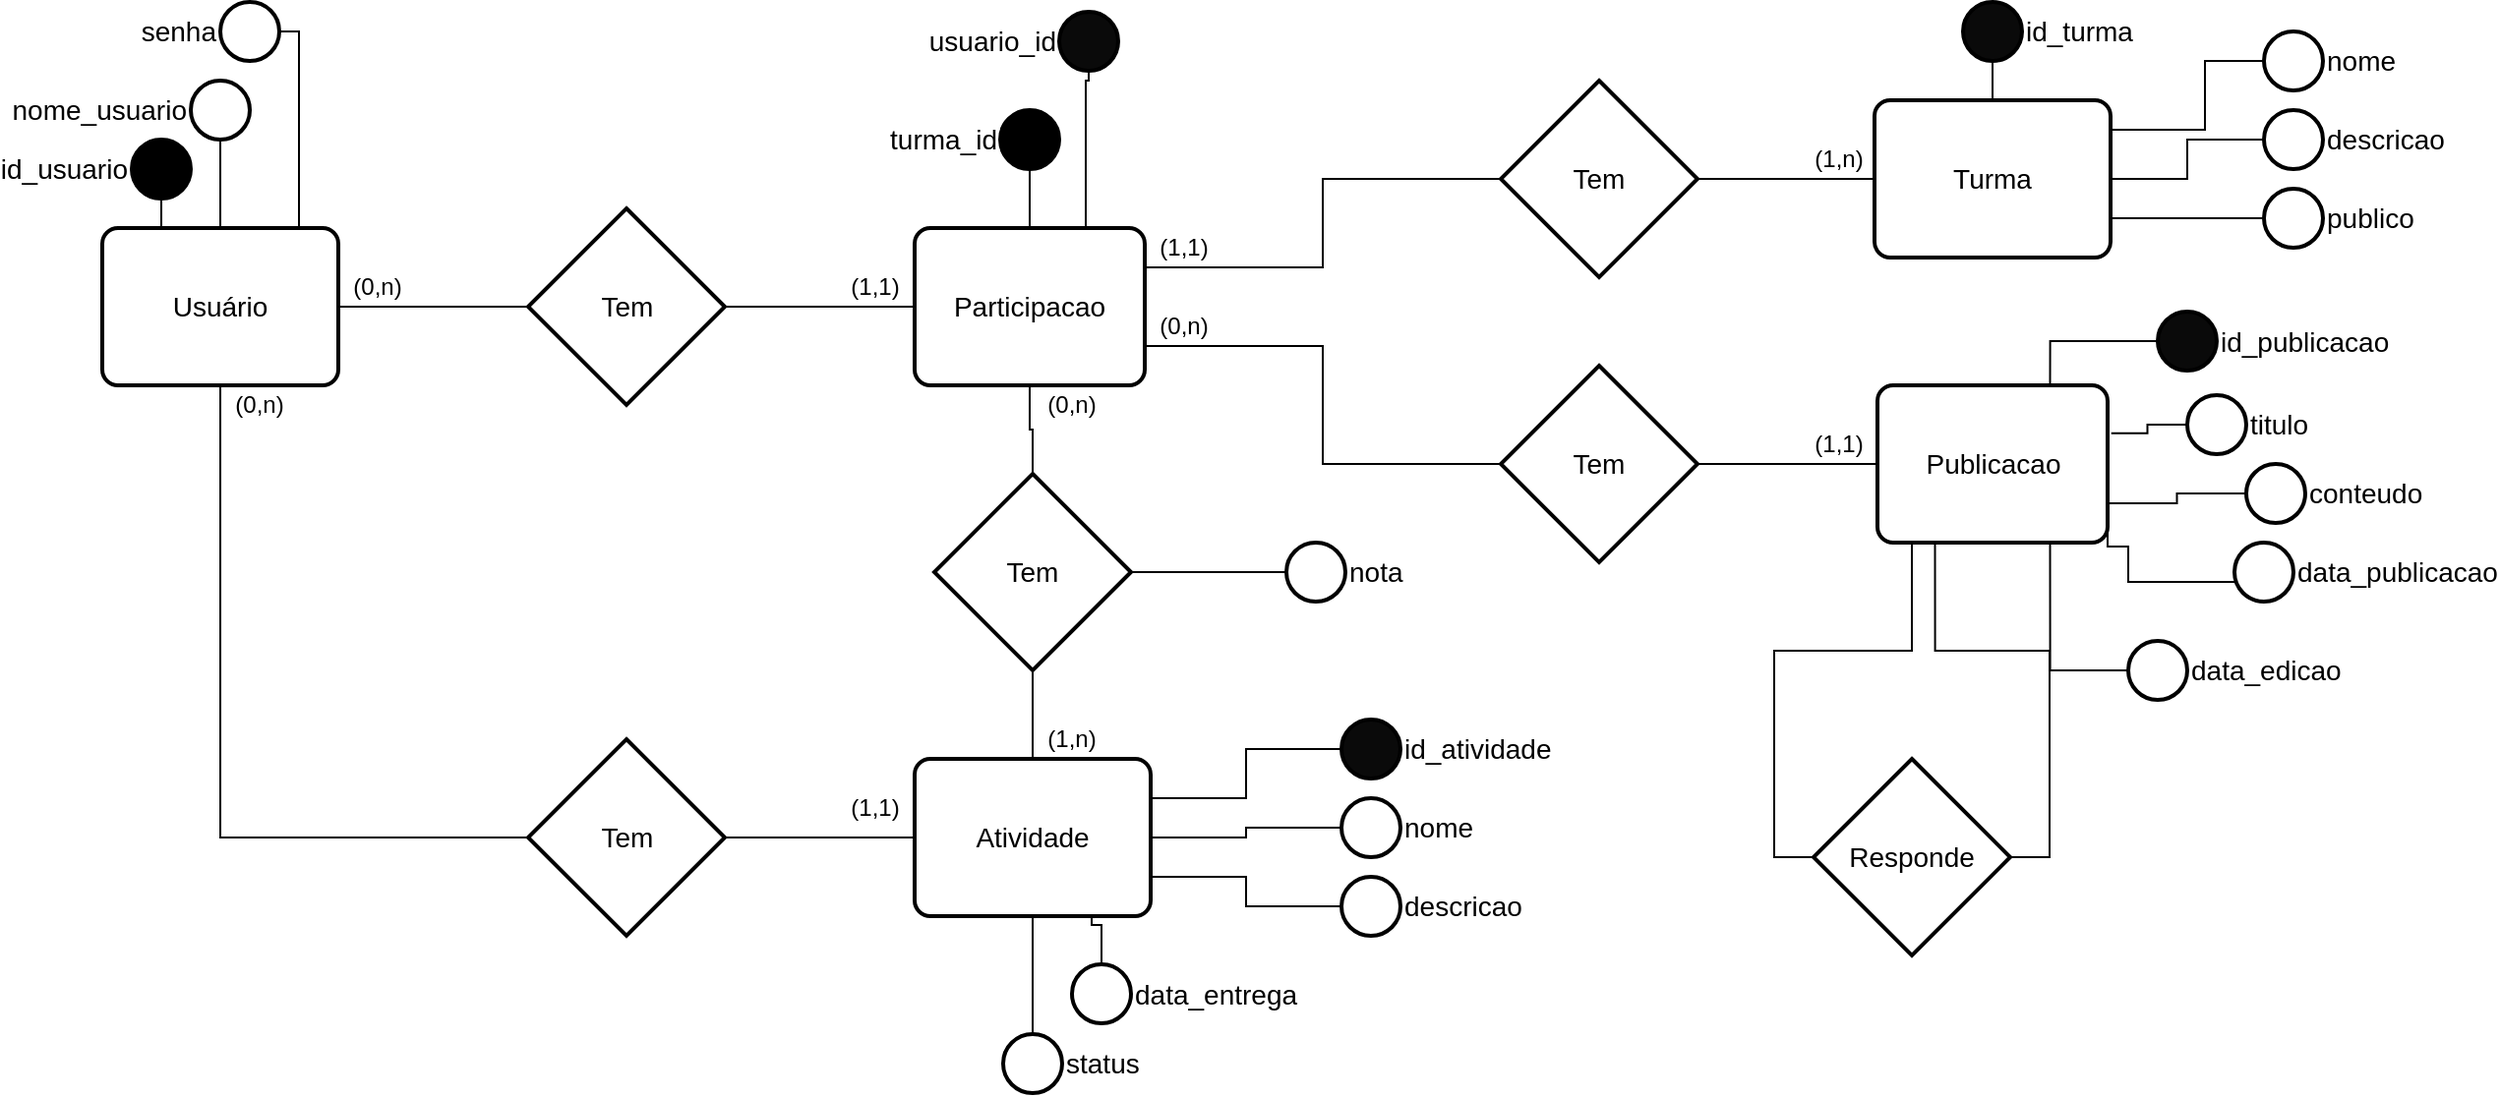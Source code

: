 <mxfile version="12.2.3" type="device" pages="1"><diagram id="1NzemA9buPSLiskwTrJ7" name="Page-1"><mxGraphModel dx="1813" dy="958" grid="1" gridSize="10" guides="1" tooltips="1" connect="1" arrows="1" fold="1" page="1" pageScale="1" pageWidth="827" pageHeight="1169" math="0" shadow="0"><root><mxCell id="0"/><mxCell id="1" parent="0"/><mxCell id="9ZenXSPTYZqUJjScx17z-2" style="edgeStyle=orthogonalEdgeStyle;rounded=0;orthogonalLoop=1;jettySize=auto;html=1;endArrow=none;endFill=0;" parent="1" source="J0HTrWGqO-KorHktwNzo-1" target="9ZenXSPTYZqUJjScx17z-1" edge="1"><mxGeometry relative="1" as="geometry"/></mxCell><mxCell id="J0HTrWGqO-KorHktwNzo-1" value="Usuário" style="strokeWidth=2;rounded=1;arcSize=10;whiteSpace=wrap;html=1;align=center;fontSize=14;" parent="1" vertex="1"><mxGeometry x="240" y="210" width="120" height="80" as="geometry"/></mxCell><mxCell id="c0Dz_WPzKCi8n1MgkS9K-12" style="edgeStyle=orthogonalEdgeStyle;rounded=0;orthogonalLoop=1;jettySize=auto;html=1;exitX=1;exitY=0.75;exitDx=0;exitDy=0;entryX=0;entryY=0.5;entryDx=0;entryDy=0;endArrow=none;endFill=0;" edge="1" parent="1" source="J0HTrWGqO-KorHktwNzo-2" target="c0Dz_WPzKCi8n1MgkS9K-9"><mxGeometry relative="1" as="geometry"/></mxCell><mxCell id="J0HTrWGqO-KorHktwNzo-2" value="Turma" style="strokeWidth=2;rounded=1;arcSize=10;whiteSpace=wrap;html=1;align=center;fontSize=14;" parent="1" vertex="1"><mxGeometry x="1141" y="145" width="120" height="80" as="geometry"/></mxCell><mxCell id="J0HTrWGqO-KorHktwNzo-6" value="Atividade" style="strokeWidth=2;rounded=1;arcSize=10;whiteSpace=wrap;html=1;align=center;fontSize=14;" parent="1" vertex="1"><mxGeometry x="653" y="480" width="120" height="80" as="geometry"/></mxCell><mxCell id="J0HTrWGqO-KorHktwNzo-7" value="&lt;div&gt;Publicacao&lt;/div&gt;" style="strokeWidth=2;rounded=1;arcSize=10;whiteSpace=wrap;html=1;align=center;fontSize=14;" parent="1" vertex="1"><mxGeometry x="1142.5" y="290" width="117" height="80" as="geometry"/></mxCell><mxCell id="J0HTrWGqO-KorHktwNzo-8" value="&lt;div&gt;Participacao&lt;/div&gt;" style="strokeWidth=2;rounded=1;arcSize=10;whiteSpace=wrap;html=1;align=center;fontSize=14;" parent="1" vertex="1"><mxGeometry x="653" y="210" width="117" height="80" as="geometry"/></mxCell><mxCell id="9ZenXSPTYZqUJjScx17z-3" style="edgeStyle=orthogonalEdgeStyle;rounded=0;orthogonalLoop=1;jettySize=auto;html=1;endArrow=none;endFill=0;" parent="1" source="9ZenXSPTYZqUJjScx17z-1" target="J0HTrWGqO-KorHktwNzo-8" edge="1"><mxGeometry relative="1" as="geometry"/></mxCell><mxCell id="9ZenXSPTYZqUJjScx17z-1" value="&lt;div&gt;Tem&lt;/div&gt;" style="shape=rhombus;strokeWidth=2;fontSize=17;perimeter=rhombusPerimeter;whiteSpace=wrap;html=1;align=center;fontSize=14;" parent="1" vertex="1"><mxGeometry x="456.5" y="200" width="100" height="100" as="geometry"/></mxCell><mxCell id="9ZenXSPTYZqUJjScx17z-5" style="edgeStyle=orthogonalEdgeStyle;rounded=0;orthogonalLoop=1;jettySize=auto;html=1;endArrow=none;endFill=0;entryX=1;entryY=0.25;entryDx=0;entryDy=0;" parent="1" source="9ZenXSPTYZqUJjScx17z-4" target="J0HTrWGqO-KorHktwNzo-8" edge="1"><mxGeometry relative="1" as="geometry"><mxPoint x="780" y="230" as="targetPoint"/></mxGeometry></mxCell><mxCell id="9ZenXSPTYZqUJjScx17z-6" style="edgeStyle=orthogonalEdgeStyle;rounded=0;orthogonalLoop=1;jettySize=auto;html=1;endArrow=none;endFill=0;" parent="1" source="9ZenXSPTYZqUJjScx17z-4" target="J0HTrWGqO-KorHktwNzo-2" edge="1"><mxGeometry relative="1" as="geometry"/></mxCell><mxCell id="9ZenXSPTYZqUJjScx17z-4" value="Tem" style="shape=rhombus;strokeWidth=2;fontSize=17;perimeter=rhombusPerimeter;whiteSpace=wrap;html=1;align=center;fontSize=14;" parent="1" vertex="1"><mxGeometry x="951" y="135" width="100" height="100" as="geometry"/></mxCell><mxCell id="9ZenXSPTYZqUJjScx17z-12" style="edgeStyle=orthogonalEdgeStyle;rounded=0;orthogonalLoop=1;jettySize=auto;html=1;endArrow=none;endFill=0;" parent="1" source="9ZenXSPTYZqUJjScx17z-11" target="J0HTrWGqO-KorHktwNzo-1" edge="1"><mxGeometry relative="1" as="geometry"><Array as="points"><mxPoint x="340" y="200"/><mxPoint x="340" y="200"/></Array></mxGeometry></mxCell><mxCell id="9ZenXSPTYZqUJjScx17z-11" value="senha" style="ellipse;shape=ellipse;margin=10;strokeWidth=2;fontSize=14;whiteSpace=wrap;html=1;align=right;labelPosition=left;verticalLabelPosition=middle;verticalAlign=middle;strokeColor=#000000;" parent="1" vertex="1"><mxGeometry x="300" y="95" width="30" height="30" as="geometry"/></mxCell><mxCell id="9ZenXSPTYZqUJjScx17z-22" style="edgeStyle=orthogonalEdgeStyle;rounded=0;orthogonalLoop=1;jettySize=auto;html=1;endArrow=none;endFill=0;fontColor=#FFFFFF;" parent="1" source="9ZenXSPTYZqUJjScx17z-15" target="J0HTrWGqO-KorHktwNzo-1" edge="1"><mxGeometry relative="1" as="geometry"><Array as="points"/></mxGeometry></mxCell><mxCell id="9ZenXSPTYZqUJjScx17z-15" value="&lt;div&gt;nome_usuario&lt;/div&gt;" style="ellipse;shape=ellipse;margin=10;strokeWidth=2;fontSize=14;whiteSpace=wrap;html=1;align=right;shadow=0;fillColor=#FFFFFF;labelPosition=left;verticalLabelPosition=middle;verticalAlign=middle;" parent="1" vertex="1"><mxGeometry x="285" y="135" width="30" height="30" as="geometry"/></mxCell><mxCell id="9ZenXSPTYZqUJjScx17z-25" style="edgeStyle=orthogonalEdgeStyle;rounded=0;orthogonalLoop=1;jettySize=auto;html=1;endArrow=none;endFill=0;fontColor=#FFFFFF;exitX=0.5;exitY=1;exitDx=0;exitDy=0;" parent="1" source="9ZenXSPTYZqUJjScx17z-23" target="J0HTrWGqO-KorHktwNzo-8" edge="1"><mxGeometry relative="1" as="geometry"><Array as="points"><mxPoint x="740" y="135"/></Array></mxGeometry></mxCell><mxCell id="9ZenXSPTYZqUJjScx17z-23" value="usuario_id" style="ellipse;shape=ellipse;margin=10;strokeWidth=2;fontSize=14;whiteSpace=wrap;html=1;align=right;shadow=0;fillColor=#0A0A0A;labelPosition=left;verticalLabelPosition=middle;verticalAlign=middle;" parent="1" vertex="1"><mxGeometry x="726.5" y="100" width="30" height="30" as="geometry"/></mxCell><mxCell id="9ZenXSPTYZqUJjScx17z-30" style="edgeStyle=orthogonalEdgeStyle;rounded=0;orthogonalLoop=1;jettySize=auto;html=1;endArrow=none;endFill=0;fontColor=#FFFFFF;" parent="1" source="9ZenXSPTYZqUJjScx17z-27" target="J0HTrWGqO-KorHktwNzo-8" edge="1"><mxGeometry relative="1" as="geometry"/></mxCell><mxCell id="9ZenXSPTYZqUJjScx17z-27" value="&lt;div&gt;turma_id&lt;/div&gt;" style="ellipse;shape=ellipse;margin=10;strokeWidth=2;fontSize=14;whiteSpace=wrap;html=1;align=right;shadow=0;fillColor=#000000;labelPosition=left;verticalLabelPosition=middle;verticalAlign=middle;" parent="1" vertex="1"><mxGeometry x="696.5" y="150" width="30" height="30" as="geometry"/></mxCell><mxCell id="9ZenXSPTYZqUJjScx17z-32" style="edgeStyle=orthogonalEdgeStyle;rounded=0;orthogonalLoop=1;jettySize=auto;html=1;endArrow=none;endFill=0;fontColor=#FFFFFF;" parent="1" source="9ZenXSPTYZqUJjScx17z-31" target="J0HTrWGqO-KorHktwNzo-2" edge="1"><mxGeometry relative="1" as="geometry"/></mxCell><mxCell id="9ZenXSPTYZqUJjScx17z-31" value="id_turma" style="ellipse;shape=ellipse;margin=10;strokeWidth=2;fontSize=14;whiteSpace=wrap;html=1;align=left;shadow=0;fillColor=#0A0A0A;labelPosition=right;verticalLabelPosition=middle;verticalAlign=middle;" parent="1" vertex="1"><mxGeometry x="1186" y="95" width="30" height="30" as="geometry"/></mxCell><mxCell id="9ZenXSPTYZqUJjScx17z-35" style="edgeStyle=orthogonalEdgeStyle;rounded=0;orthogonalLoop=1;jettySize=auto;html=1;endArrow=none;endFill=0;fontColor=#FFFFFF;exitX=0;exitY=0.5;exitDx=0;exitDy=0;" parent="1" source="9ZenXSPTYZqUJjScx17z-33" target="J0HTrWGqO-KorHktwNzo-2" edge="1"><mxGeometry relative="1" as="geometry"><Array as="points"><mxPoint x="1309" y="160"/></Array></mxGeometry></mxCell><mxCell id="9ZenXSPTYZqUJjScx17z-33" value="nome" style="ellipse;shape=ellipse;margin=10;strokeWidth=2;fontSize=14;whiteSpace=wrap;html=1;align=left;shadow=0;fillColor=#FFFFFF;labelPosition=right;verticalLabelPosition=middle;verticalAlign=middle;" parent="1" vertex="1"><mxGeometry x="1339" y="110" width="30" height="30" as="geometry"/></mxCell><mxCell id="9ZenXSPTYZqUJjScx17z-39" style="edgeStyle=orthogonalEdgeStyle;rounded=0;orthogonalLoop=1;jettySize=auto;html=1;endArrow=none;endFill=0;fontColor=#FFFFFF;" parent="1" source="9ZenXSPTYZqUJjScx17z-37" target="J0HTrWGqO-KorHktwNzo-2" edge="1"><mxGeometry relative="1" as="geometry"/></mxCell><mxCell id="9ZenXSPTYZqUJjScx17z-37" value="descricao" style="ellipse;shape=ellipse;margin=10;strokeWidth=2;fontSize=14;whiteSpace=wrap;html=1;align=left;shadow=0;fillColor=#FFFFFF;labelPosition=right;verticalLabelPosition=middle;verticalAlign=middle;" parent="1" vertex="1"><mxGeometry x="1339" y="150" width="30" height="30" as="geometry"/></mxCell><mxCell id="9ZenXSPTYZqUJjScx17z-41" style="edgeStyle=orthogonalEdgeStyle;rounded=0;orthogonalLoop=1;jettySize=auto;html=1;entryX=1;entryY=0.75;entryDx=0;entryDy=0;endArrow=none;endFill=0;fontColor=#FFFFFF;" parent="1" source="9ZenXSPTYZqUJjScx17z-40" target="J0HTrWGqO-KorHktwNzo-8" edge="1"><mxGeometry relative="1" as="geometry"/></mxCell><mxCell id="9ZenXSPTYZqUJjScx17z-42" style="edgeStyle=orthogonalEdgeStyle;rounded=0;orthogonalLoop=1;jettySize=auto;html=1;endArrow=none;endFill=0;fontColor=#FFFFFF;" parent="1" source="9ZenXSPTYZqUJjScx17z-40" target="J0HTrWGqO-KorHktwNzo-7" edge="1"><mxGeometry relative="1" as="geometry"/></mxCell><mxCell id="9ZenXSPTYZqUJjScx17z-40" value="Tem" style="shape=rhombus;strokeWidth=2;fontSize=17;perimeter=rhombusPerimeter;whiteSpace=wrap;html=1;align=center;fontSize=14;shadow=0;fillColor=#FFFFFF;" parent="1" vertex="1"><mxGeometry x="951" y="280" width="100" height="100" as="geometry"/></mxCell><mxCell id="9ZenXSPTYZqUJjScx17z-43" value="(0,n)" style="text;html=1;strokeColor=none;fillColor=none;align=center;verticalAlign=middle;whiteSpace=wrap;rounded=0;shadow=0;fontColor=#000000;" parent="1" vertex="1"><mxGeometry x="360" y="230" width="40" height="20" as="geometry"/></mxCell><mxCell id="9ZenXSPTYZqUJjScx17z-44" value="(1,1)" style="text;html=1;strokeColor=none;fillColor=none;align=center;verticalAlign=middle;whiteSpace=wrap;rounded=0;shadow=0;fontColor=#000000;" parent="1" vertex="1"><mxGeometry x="613" y="230" width="40" height="20" as="geometry"/></mxCell><mxCell id="9ZenXSPTYZqUJjScx17z-45" value="(1,1)" style="text;html=1;strokeColor=none;fillColor=none;align=center;verticalAlign=middle;whiteSpace=wrap;rounded=0;shadow=0;fontColor=#000000;" parent="1" vertex="1"><mxGeometry x="770" y="210" width="40" height="20" as="geometry"/></mxCell><mxCell id="9ZenXSPTYZqUJjScx17z-46" value="(1,n)" style="text;html=1;strokeColor=none;fillColor=none;align=center;verticalAlign=middle;whiteSpace=wrap;rounded=0;shadow=0;fontColor=#000000;" parent="1" vertex="1"><mxGeometry x="1102.5" y="165" width="40" height="20" as="geometry"/></mxCell><mxCell id="9ZenXSPTYZqUJjScx17z-47" value="(0,n)" style="text;html=1;strokeColor=none;fillColor=none;align=center;verticalAlign=middle;whiteSpace=wrap;rounded=0;shadow=0;fontColor=#000000;" parent="1" vertex="1"><mxGeometry x="770" y="250" width="40" height="20" as="geometry"/></mxCell><mxCell id="9ZenXSPTYZqUJjScx17z-48" value="(1,1)" style="text;html=1;strokeColor=none;fillColor=none;align=center;verticalAlign=middle;whiteSpace=wrap;rounded=0;shadow=0;fontColor=#000000;" parent="1" vertex="1"><mxGeometry x="1102.5" y="310" width="40" height="20" as="geometry"/></mxCell><mxCell id="9ZenXSPTYZqUJjScx17z-58" style="edgeStyle=orthogonalEdgeStyle;rounded=0;orthogonalLoop=1;jettySize=auto;html=1;entryX=0.75;entryY=0;entryDx=0;entryDy=0;endArrow=none;endFill=0;fontColor=#000000;" parent="1" source="9ZenXSPTYZqUJjScx17z-51" target="J0HTrWGqO-KorHktwNzo-7" edge="1"><mxGeometry relative="1" as="geometry"/></mxCell><mxCell id="9ZenXSPTYZqUJjScx17z-51" value="id_publicacao" style="ellipse;shape=ellipse;margin=10;strokeWidth=2;fontSize=14;whiteSpace=wrap;html=1;align=left;shadow=0;fillColor=#0A0A0A;labelPosition=right;verticalLabelPosition=middle;verticalAlign=middle;" parent="1" vertex="1"><mxGeometry x="1285" y="252.5" width="30" height="30" as="geometry"/></mxCell><mxCell id="9ZenXSPTYZqUJjScx17z-59" style="edgeStyle=orthogonalEdgeStyle;rounded=0;orthogonalLoop=1;jettySize=auto;html=1;endArrow=none;endFill=0;fontColor=#000000;entryX=1;entryY=0.75;entryDx=0;entryDy=0;" parent="1" source="9ZenXSPTYZqUJjScx17z-54" target="J0HTrWGqO-KorHktwNzo-7" edge="1"><mxGeometry relative="1" as="geometry"/></mxCell><mxCell id="9ZenXSPTYZqUJjScx17z-54" value="conteudo" style="ellipse;shape=ellipse;margin=10;strokeWidth=2;fontSize=14;whiteSpace=wrap;html=1;align=left;shadow=0;fillColor=#FFFFFF;labelPosition=right;verticalLabelPosition=middle;verticalAlign=middle;" parent="1" vertex="1"><mxGeometry x="1330" y="330" width="30" height="30" as="geometry"/></mxCell><mxCell id="9ZenXSPTYZqUJjScx17z-60" style="edgeStyle=orthogonalEdgeStyle;rounded=0;orthogonalLoop=1;jettySize=auto;html=1;endArrow=none;endFill=0;fontColor=#000000;entryX=1;entryY=0.75;entryDx=0;entryDy=0;" parent="1" source="9ZenXSPTYZqUJjScx17z-55" target="J0HTrWGqO-KorHktwNzo-7" edge="1"><mxGeometry relative="1" as="geometry"><mxPoint x="1270" y="380" as="targetPoint"/><Array as="points"><mxPoint x="1270" y="390"/><mxPoint x="1270" y="372"/><mxPoint x="1260" y="372"/></Array></mxGeometry></mxCell><mxCell id="9ZenXSPTYZqUJjScx17z-55" value="data_publicacao" style="ellipse;shape=ellipse;margin=10;strokeWidth=2;fontSize=14;whiteSpace=wrap;html=1;align=left;shadow=0;fillColor=#FFFFFF;labelPosition=right;verticalLabelPosition=middle;verticalAlign=middle;" parent="1" vertex="1"><mxGeometry x="1324" y="370" width="30" height="30" as="geometry"/></mxCell><mxCell id="9ZenXSPTYZqUJjScx17z-61" style="edgeStyle=orthogonalEdgeStyle;rounded=0;orthogonalLoop=1;jettySize=auto;html=1;entryX=0.75;entryY=1;entryDx=0;entryDy=0;endArrow=none;endFill=0;fontColor=#000000;" parent="1" source="9ZenXSPTYZqUJjScx17z-56" target="J0HTrWGqO-KorHktwNzo-7" edge="1"><mxGeometry relative="1" as="geometry"/></mxCell><mxCell id="9ZenXSPTYZqUJjScx17z-56" value="data_edicao" style="ellipse;shape=ellipse;margin=10;strokeWidth=2;fontSize=14;whiteSpace=wrap;html=1;align=left;shadow=0;fillColor=#FFFFFF;labelPosition=right;verticalLabelPosition=middle;verticalAlign=middle;" parent="1" vertex="1"><mxGeometry x="1270" y="420" width="30" height="30" as="geometry"/></mxCell><mxCell id="9ZenXSPTYZqUJjScx17z-69" style="edgeStyle=orthogonalEdgeStyle;rounded=0;orthogonalLoop=1;jettySize=auto;html=1;endArrow=none;endFill=0;fontColor=#000000;" parent="1" source="9ZenXSPTYZqUJjScx17z-65" target="J0HTrWGqO-KorHktwNzo-8" edge="1"><mxGeometry relative="1" as="geometry"/></mxCell><mxCell id="9ZenXSPTYZqUJjScx17z-70" style="edgeStyle=orthogonalEdgeStyle;rounded=0;orthogonalLoop=1;jettySize=auto;html=1;endArrow=none;endFill=0;fontColor=#000000;" parent="1" source="9ZenXSPTYZqUJjScx17z-65" target="J0HTrWGqO-KorHktwNzo-6" edge="1"><mxGeometry relative="1" as="geometry"/></mxCell><mxCell id="c0Dz_WPzKCi8n1MgkS9K-23" style="edgeStyle=orthogonalEdgeStyle;rounded=0;orthogonalLoop=1;jettySize=auto;html=1;endArrow=none;endFill=0;" edge="1" parent="1" source="9ZenXSPTYZqUJjScx17z-65" target="c0Dz_WPzKCi8n1MgkS9K-20"><mxGeometry relative="1" as="geometry"/></mxCell><mxCell id="9ZenXSPTYZqUJjScx17z-65" value="Tem" style="shape=rhombus;strokeWidth=2;fontSize=17;perimeter=rhombusPerimeter;whiteSpace=wrap;html=1;align=center;fontSize=14;shadow=0;fillColor=#FFFFFF;" parent="1" vertex="1"><mxGeometry x="663" y="335" width="100" height="100" as="geometry"/></mxCell><mxCell id="9ZenXSPTYZqUJjScx17z-67" style="edgeStyle=orthogonalEdgeStyle;rounded=0;orthogonalLoop=1;jettySize=auto;html=1;endArrow=none;endFill=0;fontColor=#000000;" parent="1" source="9ZenXSPTYZqUJjScx17z-66" target="J0HTrWGqO-KorHktwNzo-1" edge="1"><mxGeometry relative="1" as="geometry"/></mxCell><mxCell id="9ZenXSPTYZqUJjScx17z-68" style="edgeStyle=orthogonalEdgeStyle;rounded=0;orthogonalLoop=1;jettySize=auto;html=1;endArrow=none;endFill=0;fontColor=#000000;" parent="1" source="9ZenXSPTYZqUJjScx17z-66" target="J0HTrWGqO-KorHktwNzo-6" edge="1"><mxGeometry relative="1" as="geometry"/></mxCell><mxCell id="9ZenXSPTYZqUJjScx17z-66" value="Tem" style="shape=rhombus;strokeWidth=2;fontSize=17;perimeter=rhombusPerimeter;whiteSpace=wrap;html=1;align=center;fontSize=14;shadow=0;fillColor=#FFFFFF;" parent="1" vertex="1"><mxGeometry x="456.5" y="470" width="100" height="100" as="geometry"/></mxCell><mxCell id="9ZenXSPTYZqUJjScx17z-71" value="(0,n)" style="text;html=1;strokeColor=none;fillColor=none;align=center;verticalAlign=middle;whiteSpace=wrap;rounded=0;shadow=0;fontColor=#000000;" parent="1" vertex="1"><mxGeometry x="300" y="290" width="40" height="20" as="geometry"/></mxCell><mxCell id="9ZenXSPTYZqUJjScx17z-72" value="(1,1)" style="text;html=1;strokeColor=none;fillColor=none;align=center;verticalAlign=middle;whiteSpace=wrap;rounded=0;shadow=0;fontColor=#000000;" parent="1" vertex="1"><mxGeometry x="613" y="495" width="40" height="20" as="geometry"/></mxCell><mxCell id="9ZenXSPTYZqUJjScx17z-74" value="(0,n)" style="text;html=1;strokeColor=none;fillColor=none;align=center;verticalAlign=middle;whiteSpace=wrap;rounded=0;shadow=0;fontColor=#000000;" parent="1" vertex="1"><mxGeometry x="713" y="290" width="40" height="20" as="geometry"/></mxCell><mxCell id="9ZenXSPTYZqUJjScx17z-75" value="(1,n)" style="text;html=1;strokeColor=none;fillColor=none;align=center;verticalAlign=middle;whiteSpace=wrap;rounded=0;shadow=0;fontColor=#000000;" parent="1" vertex="1"><mxGeometry x="713" y="460" width="40" height="20" as="geometry"/></mxCell><mxCell id="9ZenXSPTYZqUJjScx17z-77" style="edgeStyle=orthogonalEdgeStyle;rounded=0;orthogonalLoop=1;jettySize=auto;html=1;entryX=1;entryY=0.25;entryDx=0;entryDy=0;endArrow=none;endFill=0;fontColor=#000000;" parent="1" source="9ZenXSPTYZqUJjScx17z-76" target="J0HTrWGqO-KorHktwNzo-6" edge="1"><mxGeometry relative="1" as="geometry"/></mxCell><mxCell id="9ZenXSPTYZqUJjScx17z-76" value="id_atividade" style="ellipse;shape=ellipse;margin=10;strokeWidth=2;fontSize=14;whiteSpace=wrap;html=1;align=left;shadow=0;fillColor=#0A0A0A;labelPosition=right;verticalLabelPosition=middle;verticalAlign=middle;" parent="1" vertex="1"><mxGeometry x="870" y="460" width="30" height="30" as="geometry"/></mxCell><mxCell id="9ZenXSPTYZqUJjScx17z-82" style="edgeStyle=orthogonalEdgeStyle;rounded=0;orthogonalLoop=1;jettySize=auto;html=1;endArrow=none;endFill=0;fontColor=#000000;" parent="1" source="9ZenXSPTYZqUJjScx17z-78" target="J0HTrWGqO-KorHktwNzo-6" edge="1"><mxGeometry relative="1" as="geometry"/></mxCell><mxCell id="9ZenXSPTYZqUJjScx17z-78" value="nome" style="ellipse;shape=ellipse;margin=10;strokeWidth=2;fontSize=14;whiteSpace=wrap;html=1;align=left;shadow=0;fillColor=#FFFFFF;labelPosition=right;verticalLabelPosition=middle;verticalAlign=middle;" parent="1" vertex="1"><mxGeometry x="870" y="500" width="30" height="30" as="geometry"/></mxCell><mxCell id="9ZenXSPTYZqUJjScx17z-84" style="edgeStyle=orthogonalEdgeStyle;rounded=0;orthogonalLoop=1;jettySize=auto;html=1;entryX=1;entryY=0.75;entryDx=0;entryDy=0;endArrow=none;endFill=0;fontColor=#000000;" parent="1" source="9ZenXSPTYZqUJjScx17z-83" target="J0HTrWGqO-KorHktwNzo-6" edge="1"><mxGeometry relative="1" as="geometry"/></mxCell><mxCell id="9ZenXSPTYZqUJjScx17z-83" value="descricao" style="ellipse;shape=ellipse;margin=10;strokeWidth=2;fontSize=14;whiteSpace=wrap;html=1;align=left;shadow=0;fillColor=#FFFFFF;labelPosition=right;verticalLabelPosition=middle;verticalAlign=middle;" parent="1" vertex="1"><mxGeometry x="870" y="540" width="30" height="30" as="geometry"/></mxCell><mxCell id="9ZenXSPTYZqUJjScx17z-88" style="edgeStyle=orthogonalEdgeStyle;rounded=0;orthogonalLoop=1;jettySize=auto;html=1;entryX=0.75;entryY=1;entryDx=0;entryDy=0;endArrow=none;endFill=0;fontColor=#000000;" parent="1" source="9ZenXSPTYZqUJjScx17z-85" target="J0HTrWGqO-KorHktwNzo-6" edge="1"><mxGeometry relative="1" as="geometry"/></mxCell><mxCell id="9ZenXSPTYZqUJjScx17z-85" value="data_entrega" style="ellipse;shape=ellipse;margin=10;strokeWidth=2;fontSize=14;whiteSpace=wrap;html=1;align=left;shadow=0;fillColor=#FFFFFF;labelPosition=right;verticalLabelPosition=middle;verticalAlign=middle;" parent="1" vertex="1"><mxGeometry x="733" y="584.5" width="30" height="30" as="geometry"/></mxCell><mxCell id="9ZenXSPTYZqUJjScx17z-91" style="edgeStyle=orthogonalEdgeStyle;rounded=0;orthogonalLoop=1;jettySize=auto;html=1;endArrow=none;endFill=0;fontColor=#000000;" parent="1" source="9ZenXSPTYZqUJjScx17z-89" target="J0HTrWGqO-KorHktwNzo-6" edge="1"><mxGeometry relative="1" as="geometry"/></mxCell><mxCell id="9ZenXSPTYZqUJjScx17z-89" value="status" style="ellipse;shape=ellipse;margin=10;strokeWidth=2;fontSize=14;whiteSpace=wrap;html=1;align=left;shadow=0;fillColor=#FFFFFF;labelPosition=right;verticalLabelPosition=middle;verticalAlign=middle;" parent="1" vertex="1"><mxGeometry x="698" y="620" width="30" height="30" as="geometry"/></mxCell><mxCell id="c0Dz_WPzKCi8n1MgkS9K-5" style="edgeStyle=orthogonalEdgeStyle;rounded=0;orthogonalLoop=1;jettySize=auto;html=1;entryX=1.016;entryY=0.305;entryDx=0;entryDy=0;entryPerimeter=0;endArrow=none;endFill=0;" edge="1" parent="1" source="c0Dz_WPzKCi8n1MgkS9K-1" target="J0HTrWGqO-KorHktwNzo-7"><mxGeometry relative="1" as="geometry"/></mxCell><mxCell id="c0Dz_WPzKCi8n1MgkS9K-1" value="titulo" style="ellipse;shape=ellipse;margin=10;strokeWidth=2;fontSize=14;whiteSpace=wrap;html=1;align=left;shadow=0;fillColor=#FFFFFF;labelPosition=right;verticalLabelPosition=middle;verticalAlign=middle;" vertex="1" parent="1"><mxGeometry x="1300" y="295" width="30" height="30" as="geometry"/></mxCell><mxCell id="c0Dz_WPzKCi8n1MgkS9K-7" style="edgeStyle=orthogonalEdgeStyle;rounded=0;orthogonalLoop=1;jettySize=auto;html=1;endArrow=none;endFill=0;exitX=0;exitY=0.5;exitDx=0;exitDy=0;" edge="1" parent="1" source="c0Dz_WPzKCi8n1MgkS9K-6" target="J0HTrWGqO-KorHktwNzo-7"><mxGeometry relative="1" as="geometry"><Array as="points"><mxPoint x="1090" y="530"/><mxPoint x="1090" y="425"/><mxPoint x="1160" y="425"/></Array></mxGeometry></mxCell><mxCell id="c0Dz_WPzKCi8n1MgkS9K-8" style="edgeStyle=orthogonalEdgeStyle;rounded=0;orthogonalLoop=1;jettySize=auto;html=1;entryX=0.25;entryY=1;entryDx=0;entryDy=0;endArrow=none;endFill=0;exitX=1;exitY=0.5;exitDx=0;exitDy=0;" edge="1" parent="1" source="c0Dz_WPzKCi8n1MgkS9K-6" target="J0HTrWGqO-KorHktwNzo-7"><mxGeometry relative="1" as="geometry"/></mxCell><mxCell id="c0Dz_WPzKCi8n1MgkS9K-6" value="Responde" style="shape=rhombus;strokeWidth=2;fontSize=17;perimeter=rhombusPerimeter;whiteSpace=wrap;html=1;align=center;fontSize=14;" vertex="1" parent="1"><mxGeometry x="1110" y="480" width="100" height="100" as="geometry"/></mxCell><mxCell id="c0Dz_WPzKCi8n1MgkS9K-9" value="publico" style="ellipse;shape=ellipse;margin=10;strokeWidth=2;fontSize=14;whiteSpace=wrap;html=1;align=left;shadow=0;fillColor=#FFFFFF;labelPosition=right;verticalLabelPosition=middle;verticalAlign=middle;" vertex="1" parent="1"><mxGeometry x="1339" y="190" width="30" height="30" as="geometry"/></mxCell><mxCell id="c0Dz_WPzKCi8n1MgkS9K-17" style="edgeStyle=orthogonalEdgeStyle;rounded=0;orthogonalLoop=1;jettySize=auto;html=1;exitX=0.5;exitY=1;exitDx=0;exitDy=0;entryX=0.25;entryY=0;entryDx=0;entryDy=0;endArrow=none;endFill=0;" edge="1" parent="1" source="c0Dz_WPzKCi8n1MgkS9K-15" target="J0HTrWGqO-KorHktwNzo-1"><mxGeometry relative="1" as="geometry"/></mxCell><mxCell id="c0Dz_WPzKCi8n1MgkS9K-15" value="&lt;div&gt;id_usuario&lt;/div&gt;" style="ellipse;shape=ellipse;margin=10;strokeWidth=2;fontSize=14;whiteSpace=wrap;html=1;align=right;shadow=0;fillColor=#000000;labelPosition=left;verticalLabelPosition=middle;verticalAlign=middle;" vertex="1" parent="1"><mxGeometry x="255" y="165" width="30" height="30" as="geometry"/></mxCell><mxCell id="c0Dz_WPzKCi8n1MgkS9K-20" value="nota" style="ellipse;shape=ellipse;margin=10;strokeWidth=2;fontSize=14;whiteSpace=wrap;html=1;align=left;shadow=0;fillColor=#FFFFFF;labelPosition=right;verticalLabelPosition=middle;verticalAlign=middle;" vertex="1" parent="1"><mxGeometry x="842" y="370" width="30" height="30" as="geometry"/></mxCell></root></mxGraphModel></diagram></mxfile>